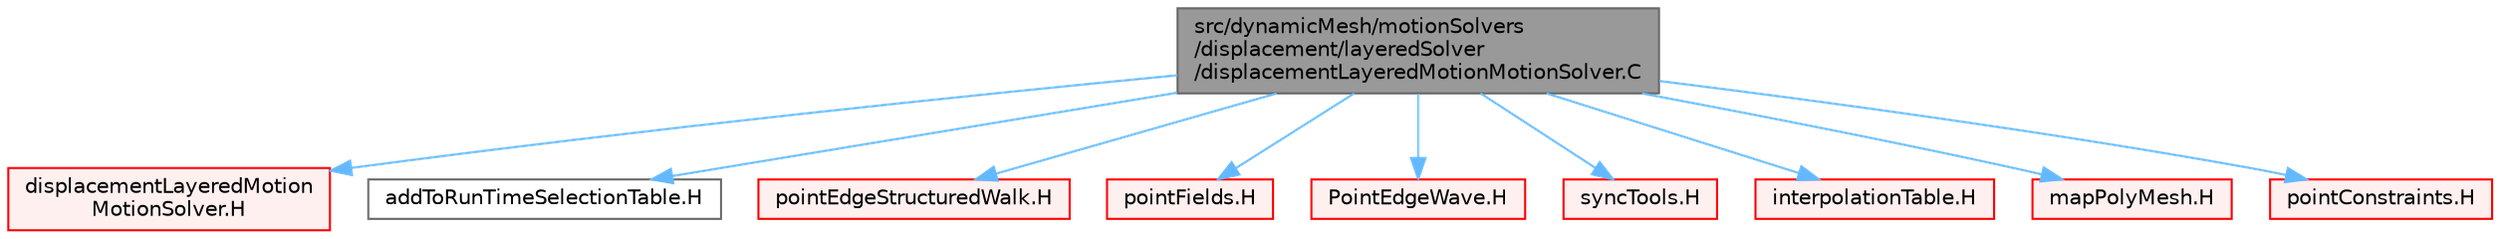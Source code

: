 digraph "src/dynamicMesh/motionSolvers/displacement/layeredSolver/displacementLayeredMotionMotionSolver.C"
{
 // LATEX_PDF_SIZE
  bgcolor="transparent";
  edge [fontname=Helvetica,fontsize=10,labelfontname=Helvetica,labelfontsize=10];
  node [fontname=Helvetica,fontsize=10,shape=box,height=0.2,width=0.4];
  Node1 [id="Node000001",label="src/dynamicMesh/motionSolvers\l/displacement/layeredSolver\l/displacementLayeredMotionMotionSolver.C",height=0.2,width=0.4,color="gray40", fillcolor="grey60", style="filled", fontcolor="black",tooltip=" "];
  Node1 -> Node2 [id="edge1_Node000001_Node000002",color="steelblue1",style="solid",tooltip=" "];
  Node2 [id="Node000002",label="displacementLayeredMotion\lMotionSolver.H",height=0.2,width=0.4,color="red", fillcolor="#FFF0F0", style="filled",URL="$displacementLayeredMotionMotionSolver_8H.html",tooltip=" "];
  Node1 -> Node400 [id="edge2_Node000001_Node000400",color="steelblue1",style="solid",tooltip=" "];
  Node400 [id="Node000400",label="addToRunTimeSelectionTable.H",height=0.2,width=0.4,color="grey40", fillcolor="white", style="filled",URL="$addToRunTimeSelectionTable_8H.html",tooltip="Macros for easy insertion into run-time selection tables."];
  Node1 -> Node401 [id="edge3_Node000001_Node000401",color="steelblue1",style="solid",tooltip=" "];
  Node401 [id="Node000401",label="pointEdgeStructuredWalk.H",height=0.2,width=0.4,color="red", fillcolor="#FFF0F0", style="filled",URL="$pointEdgeStructuredWalk_8H.html",tooltip=" "];
  Node1 -> Node340 [id="edge4_Node000001_Node000340",color="steelblue1",style="solid",tooltip=" "];
  Node340 [id="Node000340",label="pointFields.H",height=0.2,width=0.4,color="red", fillcolor="#FFF0F0", style="filled",URL="$pointFields_8H.html",tooltip=" "];
  Node1 -> Node405 [id="edge5_Node000001_Node000405",color="steelblue1",style="solid",tooltip=" "];
  Node405 [id="Node000405",label="PointEdgeWave.H",height=0.2,width=0.4,color="red", fillcolor="#FFF0F0", style="filled",URL="$PointEdgeWave_8H.html",tooltip=" "];
  Node1 -> Node407 [id="edge6_Node000001_Node000407",color="steelblue1",style="solid",tooltip=" "];
  Node407 [id="Node000407",label="syncTools.H",height=0.2,width=0.4,color="red", fillcolor="#FFF0F0", style="filled",URL="$syncTools_8H.html",tooltip=" "];
  Node1 -> Node419 [id="edge7_Node000001_Node000419",color="steelblue1",style="solid",tooltip=" "];
  Node419 [id="Node000419",label="interpolationTable.H",height=0.2,width=0.4,color="red", fillcolor="#FFF0F0", style="filled",URL="$interpolationTable_8H.html",tooltip=" "];
  Node1 -> Node422 [id="edge8_Node000001_Node000422",color="steelblue1",style="solid",tooltip=" "];
  Node422 [id="Node000422",label="mapPolyMesh.H",height=0.2,width=0.4,color="red", fillcolor="#FFF0F0", style="filled",URL="$mapPolyMesh_8H.html",tooltip=" "];
  Node1 -> Node425 [id="edge9_Node000001_Node000425",color="steelblue1",style="solid",tooltip=" "];
  Node425 [id="Node000425",label="pointConstraints.H",height=0.2,width=0.4,color="red", fillcolor="#FFF0F0", style="filled",URL="$pointConstraints_8H.html",tooltip=" "];
}

